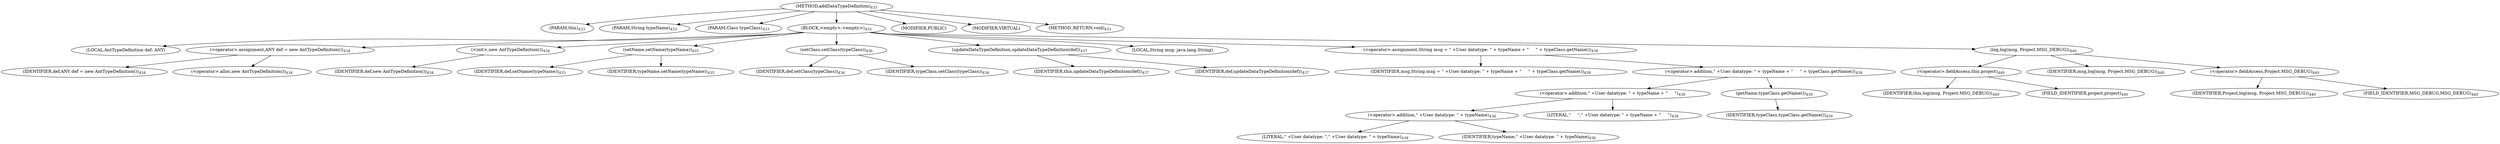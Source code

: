 digraph "addDataTypeDefinition" {  
"829" [label = <(METHOD,addDataTypeDefinition)<SUB>433</SUB>> ]
"29" [label = <(PARAM,this)<SUB>433</SUB>> ]
"830" [label = <(PARAM,String typeName)<SUB>433</SUB>> ]
"831" [label = <(PARAM,Class typeClass)<SUB>433</SUB>> ]
"832" [label = <(BLOCK,&lt;empty&gt;,&lt;empty&gt;)<SUB>433</SUB>> ]
"27" [label = <(LOCAL,AntTypeDefinition def: ANY)> ]
"833" [label = <(&lt;operator&gt;.assignment,ANY def = new AntTypeDefinition())<SUB>434</SUB>> ]
"834" [label = <(IDENTIFIER,def,ANY def = new AntTypeDefinition())<SUB>434</SUB>> ]
"835" [label = <(&lt;operator&gt;.alloc,new AntTypeDefinition())<SUB>434</SUB>> ]
"836" [label = <(&lt;init&gt;,new AntTypeDefinition())<SUB>434</SUB>> ]
"26" [label = <(IDENTIFIER,def,new AntTypeDefinition())<SUB>434</SUB>> ]
"837" [label = <(setName,setName(typeName))<SUB>435</SUB>> ]
"838" [label = <(IDENTIFIER,def,setName(typeName))<SUB>435</SUB>> ]
"839" [label = <(IDENTIFIER,typeName,setName(typeName))<SUB>435</SUB>> ]
"840" [label = <(setClass,setClass(typeClass))<SUB>436</SUB>> ]
"841" [label = <(IDENTIFIER,def,setClass(typeClass))<SUB>436</SUB>> ]
"842" [label = <(IDENTIFIER,typeClass,setClass(typeClass))<SUB>436</SUB>> ]
"843" [label = <(updateDataTypeDefinition,updateDataTypeDefinition(def))<SUB>437</SUB>> ]
"28" [label = <(IDENTIFIER,this,updateDataTypeDefinition(def))<SUB>437</SUB>> ]
"844" [label = <(IDENTIFIER,def,updateDataTypeDefinition(def))<SUB>437</SUB>> ]
"845" [label = <(LOCAL,String msg: java.lang.String)> ]
"846" [label = <(&lt;operator&gt;.assignment,String msg = &quot; +User datatype: &quot; + typeName + &quot;     &quot; + typeClass.getName())<SUB>438</SUB>> ]
"847" [label = <(IDENTIFIER,msg,String msg = &quot; +User datatype: &quot; + typeName + &quot;     &quot; + typeClass.getName())<SUB>438</SUB>> ]
"848" [label = <(&lt;operator&gt;.addition,&quot; +User datatype: &quot; + typeName + &quot;     &quot; + typeClass.getName())<SUB>438</SUB>> ]
"849" [label = <(&lt;operator&gt;.addition,&quot; +User datatype: &quot; + typeName + &quot;     &quot;)<SUB>438</SUB>> ]
"850" [label = <(&lt;operator&gt;.addition,&quot; +User datatype: &quot; + typeName)<SUB>438</SUB>> ]
"851" [label = <(LITERAL,&quot; +User datatype: &quot;,&quot; +User datatype: &quot; + typeName)<SUB>438</SUB>> ]
"852" [label = <(IDENTIFIER,typeName,&quot; +User datatype: &quot; + typeName)<SUB>438</SUB>> ]
"853" [label = <(LITERAL,&quot;     &quot;,&quot; +User datatype: &quot; + typeName + &quot;     &quot;)<SUB>438</SUB>> ]
"854" [label = <(getName,typeClass.getName())<SUB>439</SUB>> ]
"855" [label = <(IDENTIFIER,typeClass,typeClass.getName())<SUB>439</SUB>> ]
"856" [label = <(log,log(msg, Project.MSG_DEBUG))<SUB>440</SUB>> ]
"857" [label = <(&lt;operator&gt;.fieldAccess,this.project)<SUB>440</SUB>> ]
"858" [label = <(IDENTIFIER,this,log(msg, Project.MSG_DEBUG))<SUB>440</SUB>> ]
"859" [label = <(FIELD_IDENTIFIER,project,project)<SUB>440</SUB>> ]
"860" [label = <(IDENTIFIER,msg,log(msg, Project.MSG_DEBUG))<SUB>440</SUB>> ]
"861" [label = <(&lt;operator&gt;.fieldAccess,Project.MSG_DEBUG)<SUB>440</SUB>> ]
"862" [label = <(IDENTIFIER,Project,log(msg, Project.MSG_DEBUG))<SUB>440</SUB>> ]
"863" [label = <(FIELD_IDENTIFIER,MSG_DEBUG,MSG_DEBUG)<SUB>440</SUB>> ]
"864" [label = <(MODIFIER,PUBLIC)> ]
"865" [label = <(MODIFIER,VIRTUAL)> ]
"866" [label = <(METHOD_RETURN,void)<SUB>433</SUB>> ]
  "829" -> "29" 
  "829" -> "830" 
  "829" -> "831" 
  "829" -> "832" 
  "829" -> "864" 
  "829" -> "865" 
  "829" -> "866" 
  "832" -> "27" 
  "832" -> "833" 
  "832" -> "836" 
  "832" -> "837" 
  "832" -> "840" 
  "832" -> "843" 
  "832" -> "845" 
  "832" -> "846" 
  "832" -> "856" 
  "833" -> "834" 
  "833" -> "835" 
  "836" -> "26" 
  "837" -> "838" 
  "837" -> "839" 
  "840" -> "841" 
  "840" -> "842" 
  "843" -> "28" 
  "843" -> "844" 
  "846" -> "847" 
  "846" -> "848" 
  "848" -> "849" 
  "848" -> "854" 
  "849" -> "850" 
  "849" -> "853" 
  "850" -> "851" 
  "850" -> "852" 
  "854" -> "855" 
  "856" -> "857" 
  "856" -> "860" 
  "856" -> "861" 
  "857" -> "858" 
  "857" -> "859" 
  "861" -> "862" 
  "861" -> "863" 
}

